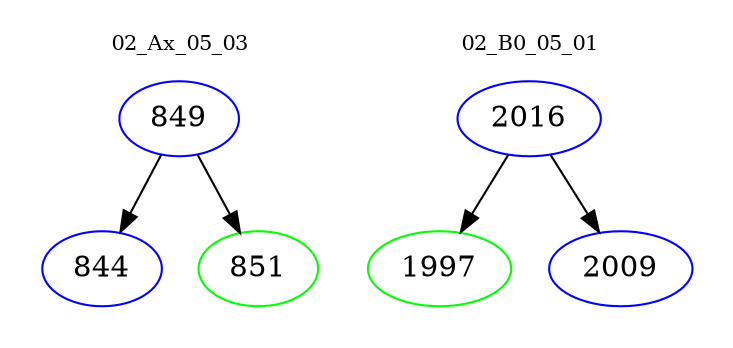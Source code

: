digraph{
subgraph cluster_0 {
color = white
label = "02_Ax_05_03";
fontsize=10;
T0_849 [label="849", color="blue"]
T0_849 -> T0_844 [color="black"]
T0_844 [label="844", color="blue"]
T0_849 -> T0_851 [color="black"]
T0_851 [label="851", color="green"]
}
subgraph cluster_1 {
color = white
label = "02_B0_05_01";
fontsize=10;
T1_2016 [label="2016", color="blue"]
T1_2016 -> T1_1997 [color="black"]
T1_1997 [label="1997", color="green"]
T1_2016 -> T1_2009 [color="black"]
T1_2009 [label="2009", color="blue"]
}
}
